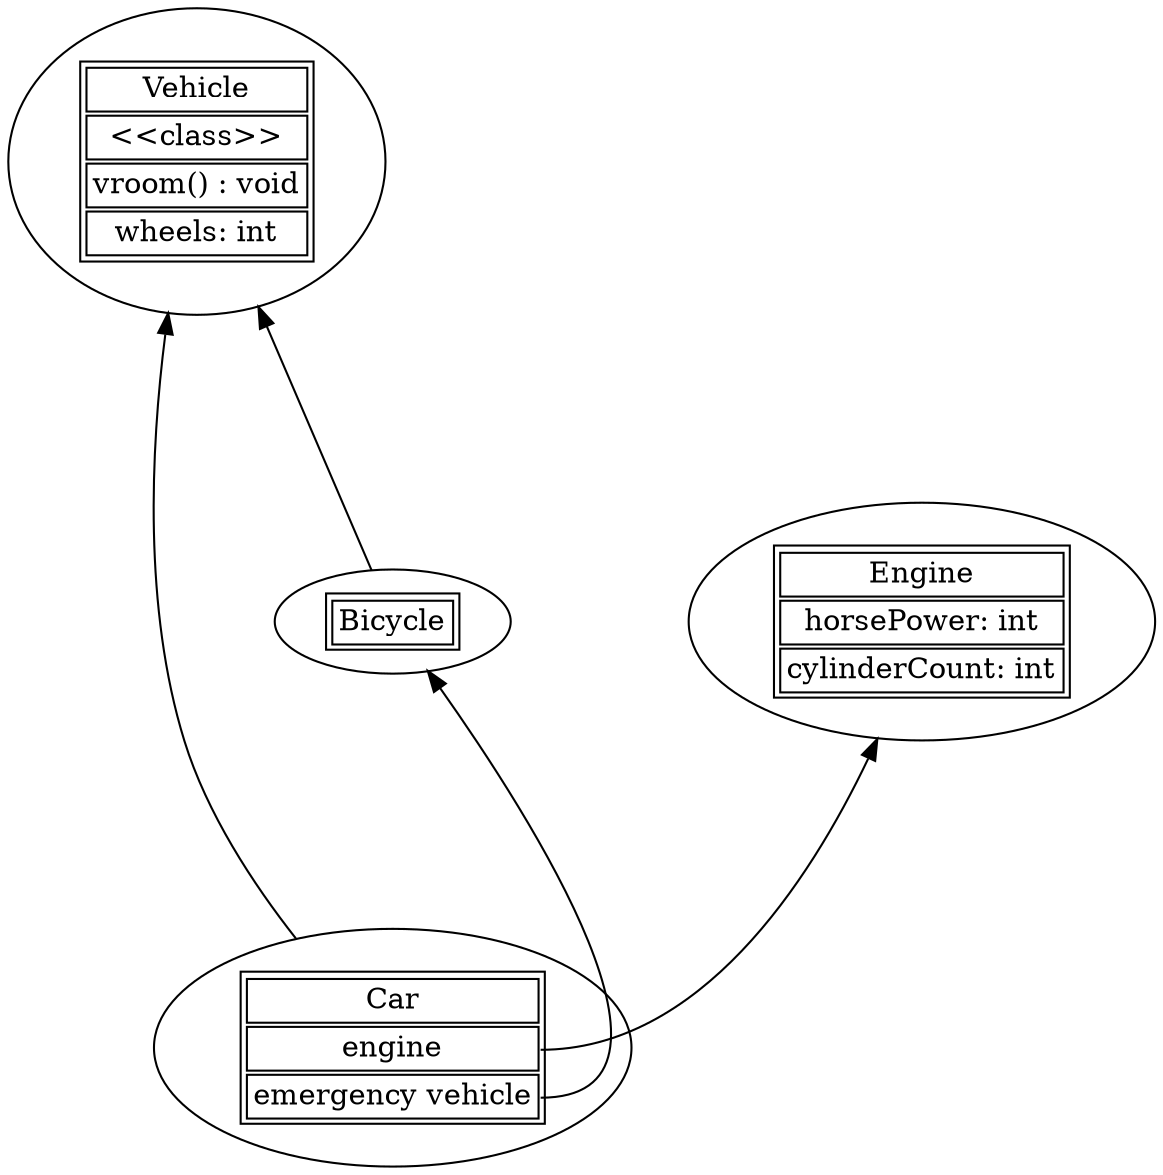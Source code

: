 digraph{
   
   style= "classes.dss";
	rankdir="BT";
 	ranksep="1.25"; 
	nodesep="1.2";
  
   Car -> Vehicle [tooltip="extends"]
   Bicycle -> Vehicle [tooltip="extends"]
   Car:emergency -> Bicycle [tooltip="has"]
   Car:engine -> Engine [tooltip="has"]

    
   Engine[label=<<table> 
   		<tr>
   			<td><font>Engine</font></td>
   		</tr>
    		<tr>
 	 	   	<td>horsePower: int</td> 
		</tr> 
		<tr>
			<td>cylinderCount: int</td> 
		</tr>
   		
   	</table>>]  
   
   Vehicle[label=<<table > 
   		<tr>
   			<td><font>Vehicle</font></td>
		</tr>    		
   		<tr type="stereotype">
   			<td>&lt;&lt;class&gt;&gt;</td>
		</tr>    		
   		<tr>
 		   	<td >vroom() : void</td>
		</tr>
   		<tr>
 		   	<td>wheels: int</td>
		</tr>
    	</table>>]
   
   Car[label=<<table>
   		<tr>
   			<td><font>Car</font></td>
		</tr>  
   		<tr>
   			<td port="engine">engine</td>
		</tr>   		
   		<tr>
   			<td port="emergency">emergency vehicle</td>
		</tr>   		
   	</table>>]
   
   Bicycle[label=<<table>
   		<tr>
   			<td><font>Bicycle</font></td>
		</tr>   		
   	</table>>]
   


}